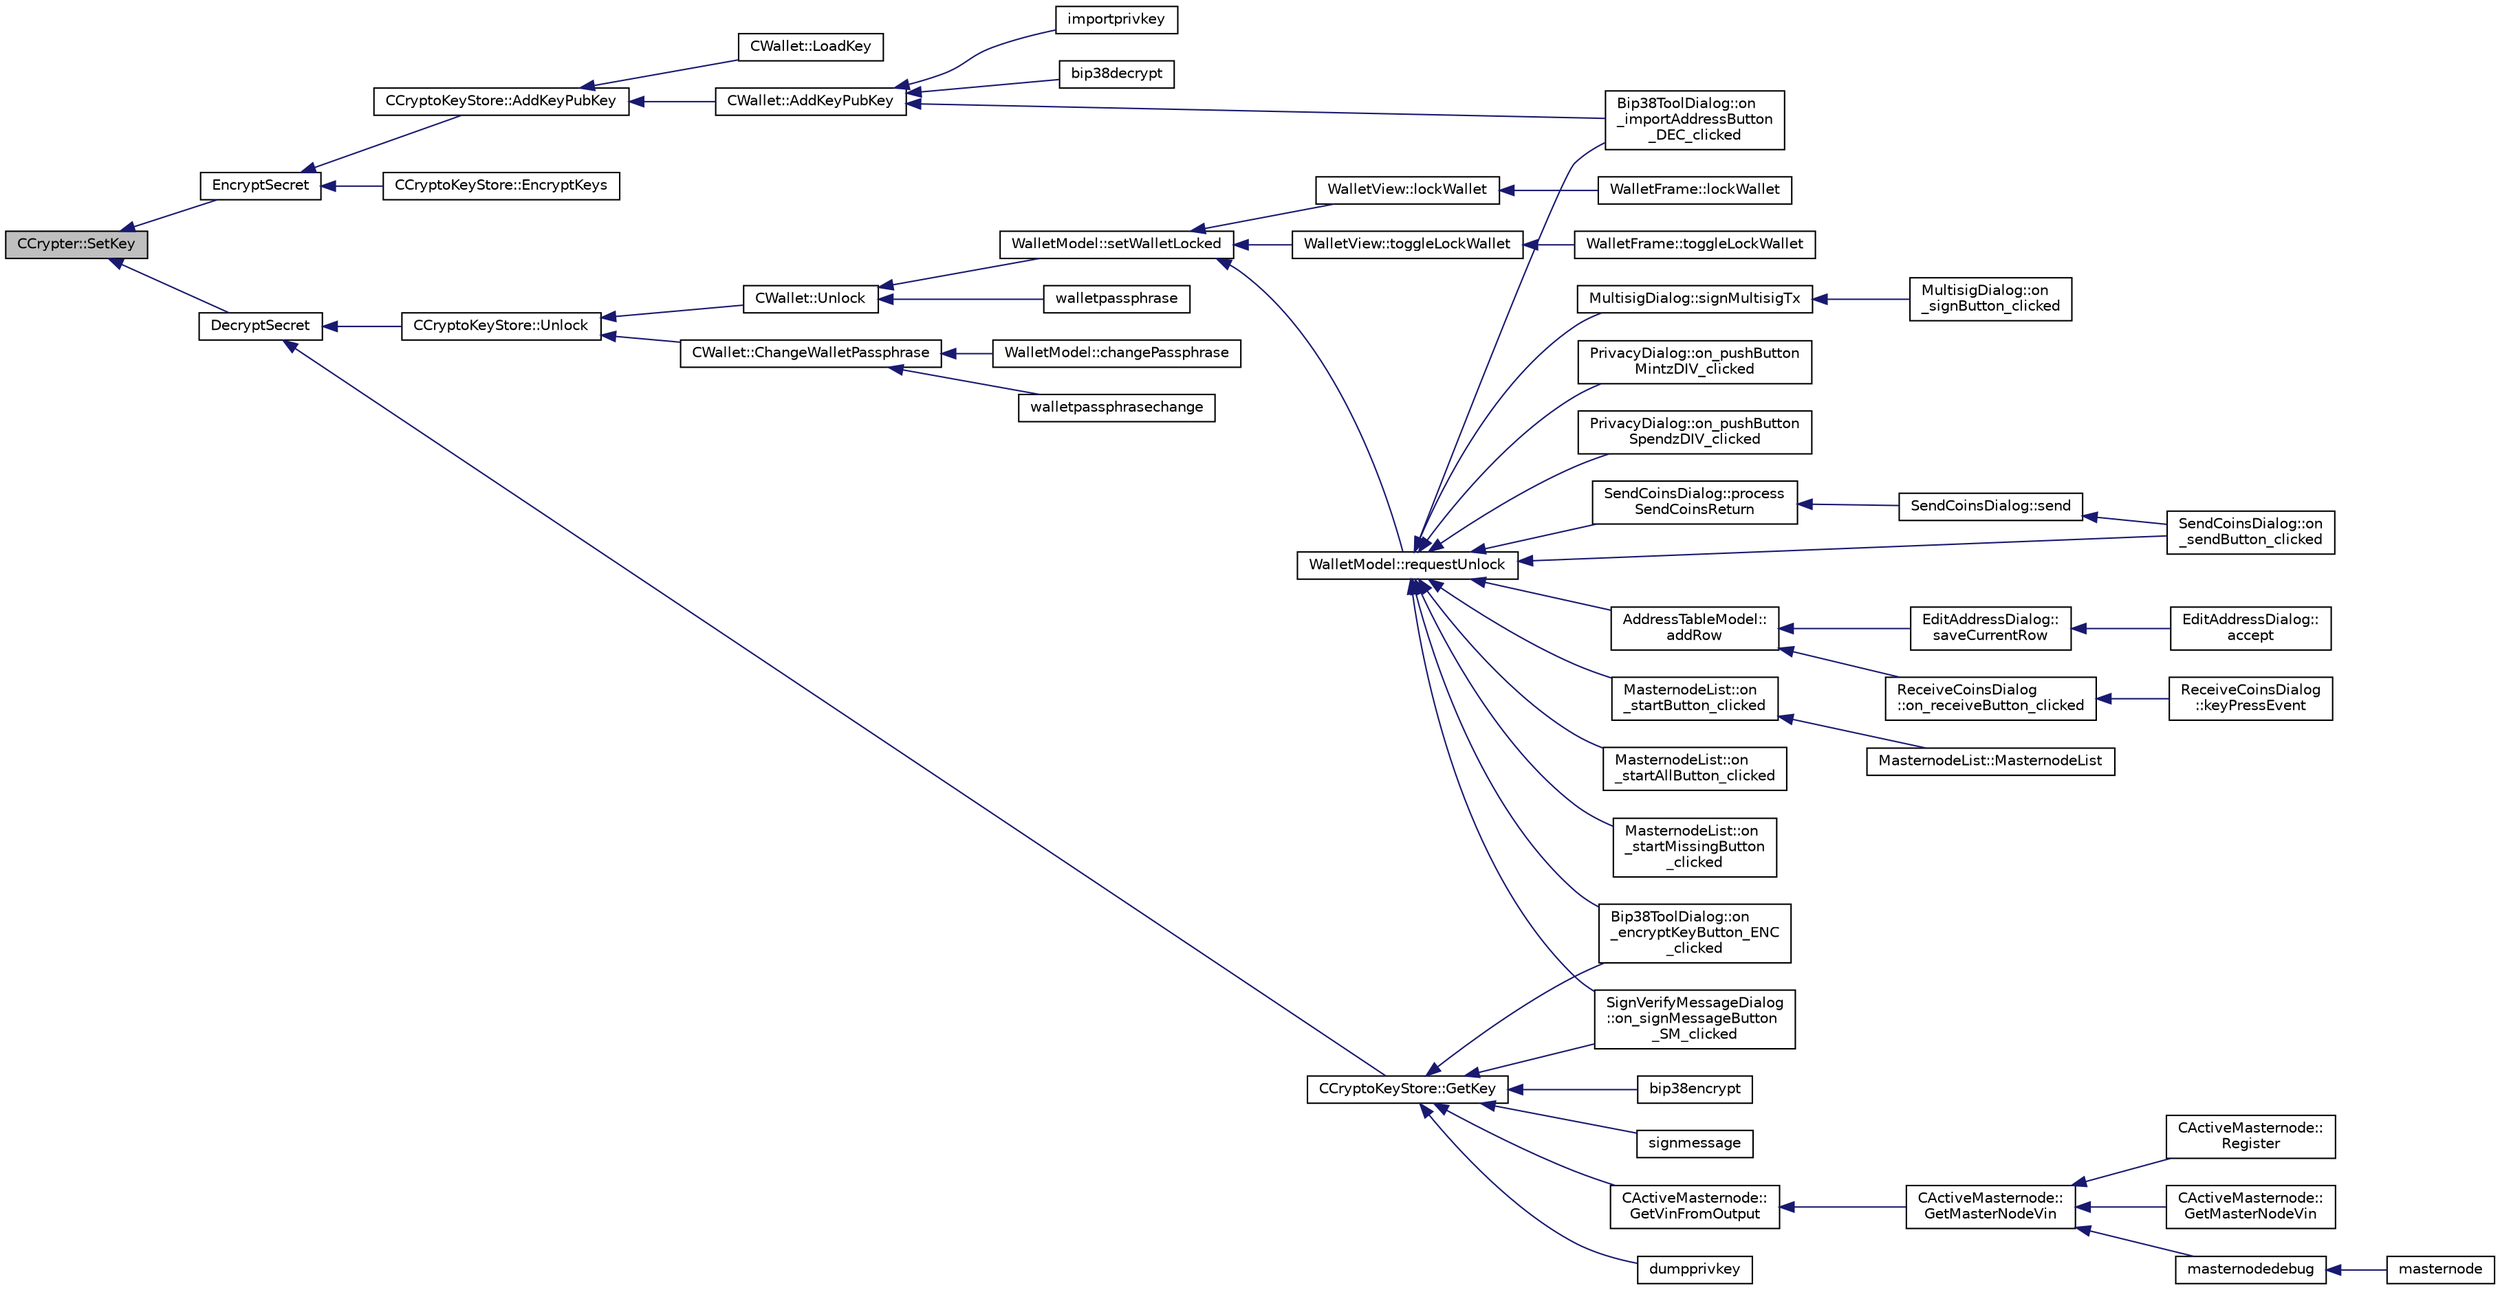 digraph "CCrypter::SetKey"
{
  edge [fontname="Helvetica",fontsize="10",labelfontname="Helvetica",labelfontsize="10"];
  node [fontname="Helvetica",fontsize="10",shape=record];
  rankdir="LR";
  Node77 [label="CCrypter::SetKey",height=0.2,width=0.4,color="black", fillcolor="grey75", style="filled", fontcolor="black"];
  Node77 -> Node78 [dir="back",color="midnightblue",fontsize="10",style="solid",fontname="Helvetica"];
  Node78 [label="EncryptSecret",height=0.2,width=0.4,color="black", fillcolor="white", style="filled",URL="$crypter_8h.html#a4fa4e3134d2b6e4913b9ce6369820697"];
  Node78 -> Node79 [dir="back",color="midnightblue",fontsize="10",style="solid",fontname="Helvetica"];
  Node79 [label="CCryptoKeyStore::AddKeyPubKey",height=0.2,width=0.4,color="black", fillcolor="white", style="filled",URL="$class_c_crypto_key_store.html#a340109b8673267676a34664a76ed3274",tooltip="Add a key to the store. "];
  Node79 -> Node80 [dir="back",color="midnightblue",fontsize="10",style="solid",fontname="Helvetica"];
  Node80 [label="CWallet::AddKeyPubKey",height=0.2,width=0.4,color="black", fillcolor="white", style="filled",URL="$group__map_wallet.html#ga3240da36cd717146296969227a3e0bd5",tooltip="Adds a key to the store, and saves it to disk. "];
  Node80 -> Node81 [dir="back",color="midnightblue",fontsize="10",style="solid",fontname="Helvetica"];
  Node81 [label="Bip38ToolDialog::on\l_importAddressButton\l_DEC_clicked",height=0.2,width=0.4,color="black", fillcolor="white", style="filled",URL="$class_bip38_tool_dialog.html#a20a1363ad4ff8e241583b3ceb19379e6"];
  Node80 -> Node82 [dir="back",color="midnightblue",fontsize="10",style="solid",fontname="Helvetica"];
  Node82 [label="importprivkey",height=0.2,width=0.4,color="black", fillcolor="white", style="filled",URL="$rpcdump_8cpp.html#a3a6fdb974fce01220a895393d444e981"];
  Node80 -> Node83 [dir="back",color="midnightblue",fontsize="10",style="solid",fontname="Helvetica"];
  Node83 [label="bip38decrypt",height=0.2,width=0.4,color="black", fillcolor="white", style="filled",URL="$rpcdump_8cpp.html#a64a0e2e87f6d741efd662ac94080159d"];
  Node79 -> Node84 [dir="back",color="midnightblue",fontsize="10",style="solid",fontname="Helvetica"];
  Node84 [label="CWallet::LoadKey",height=0.2,width=0.4,color="black", fillcolor="white", style="filled",URL="$class_c_wallet.html#a439bab81d7989f91a4f0909960516eea",tooltip="Adds a key to the store, without saving it to disk (used by LoadWallet) "];
  Node78 -> Node85 [dir="back",color="midnightblue",fontsize="10",style="solid",fontname="Helvetica"];
  Node85 [label="CCryptoKeyStore::EncryptKeys",height=0.2,width=0.4,color="black", fillcolor="white", style="filled",URL="$class_c_crypto_key_store.html#a8c0f6b63fb04193df16243c4459b7c61",tooltip="will encrypt previously unencrypted keys "];
  Node77 -> Node86 [dir="back",color="midnightblue",fontsize="10",style="solid",fontname="Helvetica"];
  Node86 [label="DecryptSecret",height=0.2,width=0.4,color="black", fillcolor="white", style="filled",URL="$crypter_8h.html#aded00aa7498a7485a00e77a20856b3e4"];
  Node86 -> Node87 [dir="back",color="midnightblue",fontsize="10",style="solid",fontname="Helvetica"];
  Node87 [label="CCryptoKeyStore::Unlock",height=0.2,width=0.4,color="black", fillcolor="white", style="filled",URL="$class_c_crypto_key_store.html#a81bd70e18aa75f566526620a74f9cd88"];
  Node87 -> Node88 [dir="back",color="midnightblue",fontsize="10",style="solid",fontname="Helvetica"];
  Node88 [label="CWallet::Unlock",height=0.2,width=0.4,color="black", fillcolor="white", style="filled",URL="$group__map_wallet.html#ga654ae5a3a7c4c7c7bfd271f108781b40"];
  Node88 -> Node89 [dir="back",color="midnightblue",fontsize="10",style="solid",fontname="Helvetica"];
  Node89 [label="WalletModel::setWalletLocked",height=0.2,width=0.4,color="black", fillcolor="white", style="filled",URL="$class_wallet_model.html#a5a8b65bfaecb0813d64c733f4f34f090"];
  Node89 -> Node90 [dir="back",color="midnightblue",fontsize="10",style="solid",fontname="Helvetica"];
  Node90 [label="WalletModel::requestUnlock",height=0.2,width=0.4,color="black", fillcolor="white", style="filled",URL="$class_wallet_model.html#a9ad552f7942cd22f7a1cd0803b179f06"];
  Node90 -> Node91 [dir="back",color="midnightblue",fontsize="10",style="solid",fontname="Helvetica"];
  Node91 [label="AddressTableModel::\laddRow",height=0.2,width=0.4,color="black", fillcolor="white", style="filled",URL="$class_address_table_model.html#aa72edd2a093a6e9318639d69d3a23488"];
  Node91 -> Node92 [dir="back",color="midnightblue",fontsize="10",style="solid",fontname="Helvetica"];
  Node92 [label="EditAddressDialog::\lsaveCurrentRow",height=0.2,width=0.4,color="black", fillcolor="white", style="filled",URL="$class_edit_address_dialog.html#a8494a551799cd1f4c253e557424c206c"];
  Node92 -> Node93 [dir="back",color="midnightblue",fontsize="10",style="solid",fontname="Helvetica"];
  Node93 [label="EditAddressDialog::\laccept",height=0.2,width=0.4,color="black", fillcolor="white", style="filled",URL="$class_edit_address_dialog.html#ac52b71129806bccf6533d0e9441393b6"];
  Node91 -> Node94 [dir="back",color="midnightblue",fontsize="10",style="solid",fontname="Helvetica"];
  Node94 [label="ReceiveCoinsDialog\l::on_receiveButton_clicked",height=0.2,width=0.4,color="black", fillcolor="white", style="filled",URL="$class_receive_coins_dialog.html#a9db8de31f6889288cb22c061aa51e0cd"];
  Node94 -> Node95 [dir="back",color="midnightblue",fontsize="10",style="solid",fontname="Helvetica"];
  Node95 [label="ReceiveCoinsDialog\l::keyPressEvent",height=0.2,width=0.4,color="black", fillcolor="white", style="filled",URL="$class_receive_coins_dialog.html#abcf17b510c473bf3e94ef12f7f5cfc10"];
  Node90 -> Node96 [dir="back",color="midnightblue",fontsize="10",style="solid",fontname="Helvetica"];
  Node96 [label="Bip38ToolDialog::on\l_encryptKeyButton_ENC\l_clicked",height=0.2,width=0.4,color="black", fillcolor="white", style="filled",URL="$class_bip38_tool_dialog.html#a31cdc41e507628f2cd413e9df57c5770"];
  Node90 -> Node81 [dir="back",color="midnightblue",fontsize="10",style="solid",fontname="Helvetica"];
  Node90 -> Node97 [dir="back",color="midnightblue",fontsize="10",style="solid",fontname="Helvetica"];
  Node97 [label="MasternodeList::on\l_startButton_clicked",height=0.2,width=0.4,color="black", fillcolor="white", style="filled",URL="$class_masternode_list.html#a4370755b1dcdbf4a9396108c2b7ae76a"];
  Node97 -> Node98 [dir="back",color="midnightblue",fontsize="10",style="solid",fontname="Helvetica"];
  Node98 [label="MasternodeList::MasternodeList",height=0.2,width=0.4,color="black", fillcolor="white", style="filled",URL="$class_masternode_list.html#a341c2ce3e55eecb90f8733c72af375c4"];
  Node90 -> Node99 [dir="back",color="midnightblue",fontsize="10",style="solid",fontname="Helvetica"];
  Node99 [label="MasternodeList::on\l_startAllButton_clicked",height=0.2,width=0.4,color="black", fillcolor="white", style="filled",URL="$class_masternode_list.html#a12e7d7a66cc6ce787fb5de9babfd7358"];
  Node90 -> Node100 [dir="back",color="midnightblue",fontsize="10",style="solid",fontname="Helvetica"];
  Node100 [label="MasternodeList::on\l_startMissingButton\l_clicked",height=0.2,width=0.4,color="black", fillcolor="white", style="filled",URL="$class_masternode_list.html#a559cf1011eede788d0416c7390e25145"];
  Node90 -> Node101 [dir="back",color="midnightblue",fontsize="10",style="solid",fontname="Helvetica"];
  Node101 [label="MultisigDialog::signMultisigTx",height=0.2,width=0.4,color="black", fillcolor="white", style="filled",URL="$class_multisig_dialog.html#accd639f522281361bdf409e88909eb98"];
  Node101 -> Node102 [dir="back",color="midnightblue",fontsize="10",style="solid",fontname="Helvetica"];
  Node102 [label="MultisigDialog::on\l_signButton_clicked",height=0.2,width=0.4,color="black", fillcolor="white", style="filled",URL="$class_multisig_dialog.html#a5fdc6c2578e0f4e2f7900a3723d223ae"];
  Node90 -> Node103 [dir="back",color="midnightblue",fontsize="10",style="solid",fontname="Helvetica"];
  Node103 [label="PrivacyDialog::on_pushButton\lMintzDIV_clicked",height=0.2,width=0.4,color="black", fillcolor="white", style="filled",URL="$class_privacy_dialog.html#aa6bb4499ed540ba38114032bffc40249"];
  Node90 -> Node104 [dir="back",color="midnightblue",fontsize="10",style="solid",fontname="Helvetica"];
  Node104 [label="PrivacyDialog::on_pushButton\lSpendzDIV_clicked",height=0.2,width=0.4,color="black", fillcolor="white", style="filled",URL="$class_privacy_dialog.html#accc35c0dac26d3f1bb94c83ae75e317b"];
  Node90 -> Node105 [dir="back",color="midnightblue",fontsize="10",style="solid",fontname="Helvetica"];
  Node105 [label="SendCoinsDialog::on\l_sendButton_clicked",height=0.2,width=0.4,color="black", fillcolor="white", style="filled",URL="$class_send_coins_dialog.html#a2cab7cf9ea5040b9e2189297f7d3c764"];
  Node90 -> Node106 [dir="back",color="midnightblue",fontsize="10",style="solid",fontname="Helvetica"];
  Node106 [label="SendCoinsDialog::process\lSendCoinsReturn",height=0.2,width=0.4,color="black", fillcolor="white", style="filled",URL="$class_send_coins_dialog.html#a1b9b188bbf5ed580f8f1041afb5d3fd5"];
  Node106 -> Node107 [dir="back",color="midnightblue",fontsize="10",style="solid",fontname="Helvetica"];
  Node107 [label="SendCoinsDialog::send",height=0.2,width=0.4,color="black", fillcolor="white", style="filled",URL="$class_send_coins_dialog.html#afd8d436a16ea7dba1276e8fdfdc8b2d3"];
  Node107 -> Node105 [dir="back",color="midnightblue",fontsize="10",style="solid",fontname="Helvetica"];
  Node90 -> Node108 [dir="back",color="midnightblue",fontsize="10",style="solid",fontname="Helvetica"];
  Node108 [label="SignVerifyMessageDialog\l::on_signMessageButton\l_SM_clicked",height=0.2,width=0.4,color="black", fillcolor="white", style="filled",URL="$class_sign_verify_message_dialog.html#a2ef91b4ace68d63ab1c1d3cc6c13b5f9"];
  Node89 -> Node109 [dir="back",color="midnightblue",fontsize="10",style="solid",fontname="Helvetica"];
  Node109 [label="WalletView::lockWallet",height=0.2,width=0.4,color="black", fillcolor="white", style="filled",URL="$class_wallet_view.html#ae76bd29c36d1cfa9bc986924a0454eeb",tooltip="Lock wallet. "];
  Node109 -> Node110 [dir="back",color="midnightblue",fontsize="10",style="solid",fontname="Helvetica"];
  Node110 [label="WalletFrame::lockWallet",height=0.2,width=0.4,color="black", fillcolor="white", style="filled",URL="$class_wallet_frame.html#a0b94aa3ff7ae9ea4d3e31b038d8b9b25",tooltip="Lock wallet. "];
  Node89 -> Node111 [dir="back",color="midnightblue",fontsize="10",style="solid",fontname="Helvetica"];
  Node111 [label="WalletView::toggleLockWallet",height=0.2,width=0.4,color="black", fillcolor="white", style="filled",URL="$class_wallet_view.html#a739b3c92d336efb3cf1249a84d4deeab",tooltip="Toggle wallet lock state. "];
  Node111 -> Node112 [dir="back",color="midnightblue",fontsize="10",style="solid",fontname="Helvetica"];
  Node112 [label="WalletFrame::toggleLockWallet",height=0.2,width=0.4,color="black", fillcolor="white", style="filled",URL="$class_wallet_frame.html#aabe09da444c11859a0fc19e923ce0792",tooltip="Toggle Wallet Lock State. "];
  Node88 -> Node113 [dir="back",color="midnightblue",fontsize="10",style="solid",fontname="Helvetica"];
  Node113 [label="walletpassphrase",height=0.2,width=0.4,color="black", fillcolor="white", style="filled",URL="$rpcwallet_8cpp.html#a733f7c70e7c18783935e6de9643c0086"];
  Node87 -> Node114 [dir="back",color="midnightblue",fontsize="10",style="solid",fontname="Helvetica"];
  Node114 [label="CWallet::ChangeWalletPassphrase",height=0.2,width=0.4,color="black", fillcolor="white", style="filled",URL="$group__map_wallet.html#ga4abcec3066e7c462f4564c159fc15031"];
  Node114 -> Node115 [dir="back",color="midnightblue",fontsize="10",style="solid",fontname="Helvetica"];
  Node115 [label="WalletModel::changePassphrase",height=0.2,width=0.4,color="black", fillcolor="white", style="filled",URL="$class_wallet_model.html#a67ebff3f267b5c9973c0465184c085a4"];
  Node114 -> Node116 [dir="back",color="midnightblue",fontsize="10",style="solid",fontname="Helvetica"];
  Node116 [label="walletpassphrasechange",height=0.2,width=0.4,color="black", fillcolor="white", style="filled",URL="$rpcwallet_8cpp.html#a84ad884957e24688433be32a9ca70933"];
  Node86 -> Node117 [dir="back",color="midnightblue",fontsize="10",style="solid",fontname="Helvetica"];
  Node117 [label="CCryptoKeyStore::GetKey",height=0.2,width=0.4,color="black", fillcolor="white", style="filled",URL="$class_c_crypto_key_store.html#af46ec271fffb65a113702ba40a3738c8"];
  Node117 -> Node118 [dir="back",color="midnightblue",fontsize="10",style="solid",fontname="Helvetica"];
  Node118 [label="CActiveMasternode::\lGetVinFromOutput",height=0.2,width=0.4,color="black", fillcolor="white", style="filled",URL="$class_c_active_masternode.html#abc2ae1e24001f80ace4bbea2b6453944"];
  Node118 -> Node119 [dir="back",color="midnightblue",fontsize="10",style="solid",fontname="Helvetica"];
  Node119 [label="CActiveMasternode::\lGetMasterNodeVin",height=0.2,width=0.4,color="black", fillcolor="white", style="filled",URL="$class_c_active_masternode.html#adc93036b86ee9ef6abe5e0b783a51283",tooltip="Get 10000 DIV input that can be used for the Masternode. "];
  Node119 -> Node120 [dir="back",color="midnightblue",fontsize="10",style="solid",fontname="Helvetica"];
  Node120 [label="CActiveMasternode::\lRegister",height=0.2,width=0.4,color="black", fillcolor="white", style="filled",URL="$class_c_active_masternode.html#a99e26870efec1ea98738cda1a5a85702",tooltip="Register remote Masternode. "];
  Node119 -> Node121 [dir="back",color="midnightblue",fontsize="10",style="solid",fontname="Helvetica"];
  Node121 [label="CActiveMasternode::\lGetMasterNodeVin",height=0.2,width=0.4,color="black", fillcolor="white", style="filled",URL="$class_c_active_masternode.html#af9f32ec3d13b161d6a89839dab17b154",tooltip="Get 10000 DIV input that can be used for the Masternode. "];
  Node119 -> Node122 [dir="back",color="midnightblue",fontsize="10",style="solid",fontname="Helvetica"];
  Node122 [label="masternodedebug",height=0.2,width=0.4,color="black", fillcolor="white", style="filled",URL="$rpcmasternode_8cpp.html#a8522c187a75142b1b267edca0734238c"];
  Node122 -> Node123 [dir="back",color="midnightblue",fontsize="10",style="solid",fontname="Helvetica"];
  Node123 [label="masternode",height=0.2,width=0.4,color="black", fillcolor="white", style="filled",URL="$rpcmasternode_8cpp.html#a30609e443aeb47c29ed0878d16b1b5e1"];
  Node117 -> Node96 [dir="back",color="midnightblue",fontsize="10",style="solid",fontname="Helvetica"];
  Node117 -> Node108 [dir="back",color="midnightblue",fontsize="10",style="solid",fontname="Helvetica"];
  Node117 -> Node124 [dir="back",color="midnightblue",fontsize="10",style="solid",fontname="Helvetica"];
  Node124 [label="dumpprivkey",height=0.2,width=0.4,color="black", fillcolor="white", style="filled",URL="$rpcdump_8cpp.html#a4010fb238298e15c540d3e5ecd60f858"];
  Node117 -> Node125 [dir="back",color="midnightblue",fontsize="10",style="solid",fontname="Helvetica"];
  Node125 [label="bip38encrypt",height=0.2,width=0.4,color="black", fillcolor="white", style="filled",URL="$rpcdump_8cpp.html#a303f255a7509999ce1e535d5e7bb220d"];
  Node117 -> Node126 [dir="back",color="midnightblue",fontsize="10",style="solid",fontname="Helvetica"];
  Node126 [label="signmessage",height=0.2,width=0.4,color="black", fillcolor="white", style="filled",URL="$rpcwallet_8cpp.html#a315b42a2c859c4b50a54c1b05984928c"];
}
